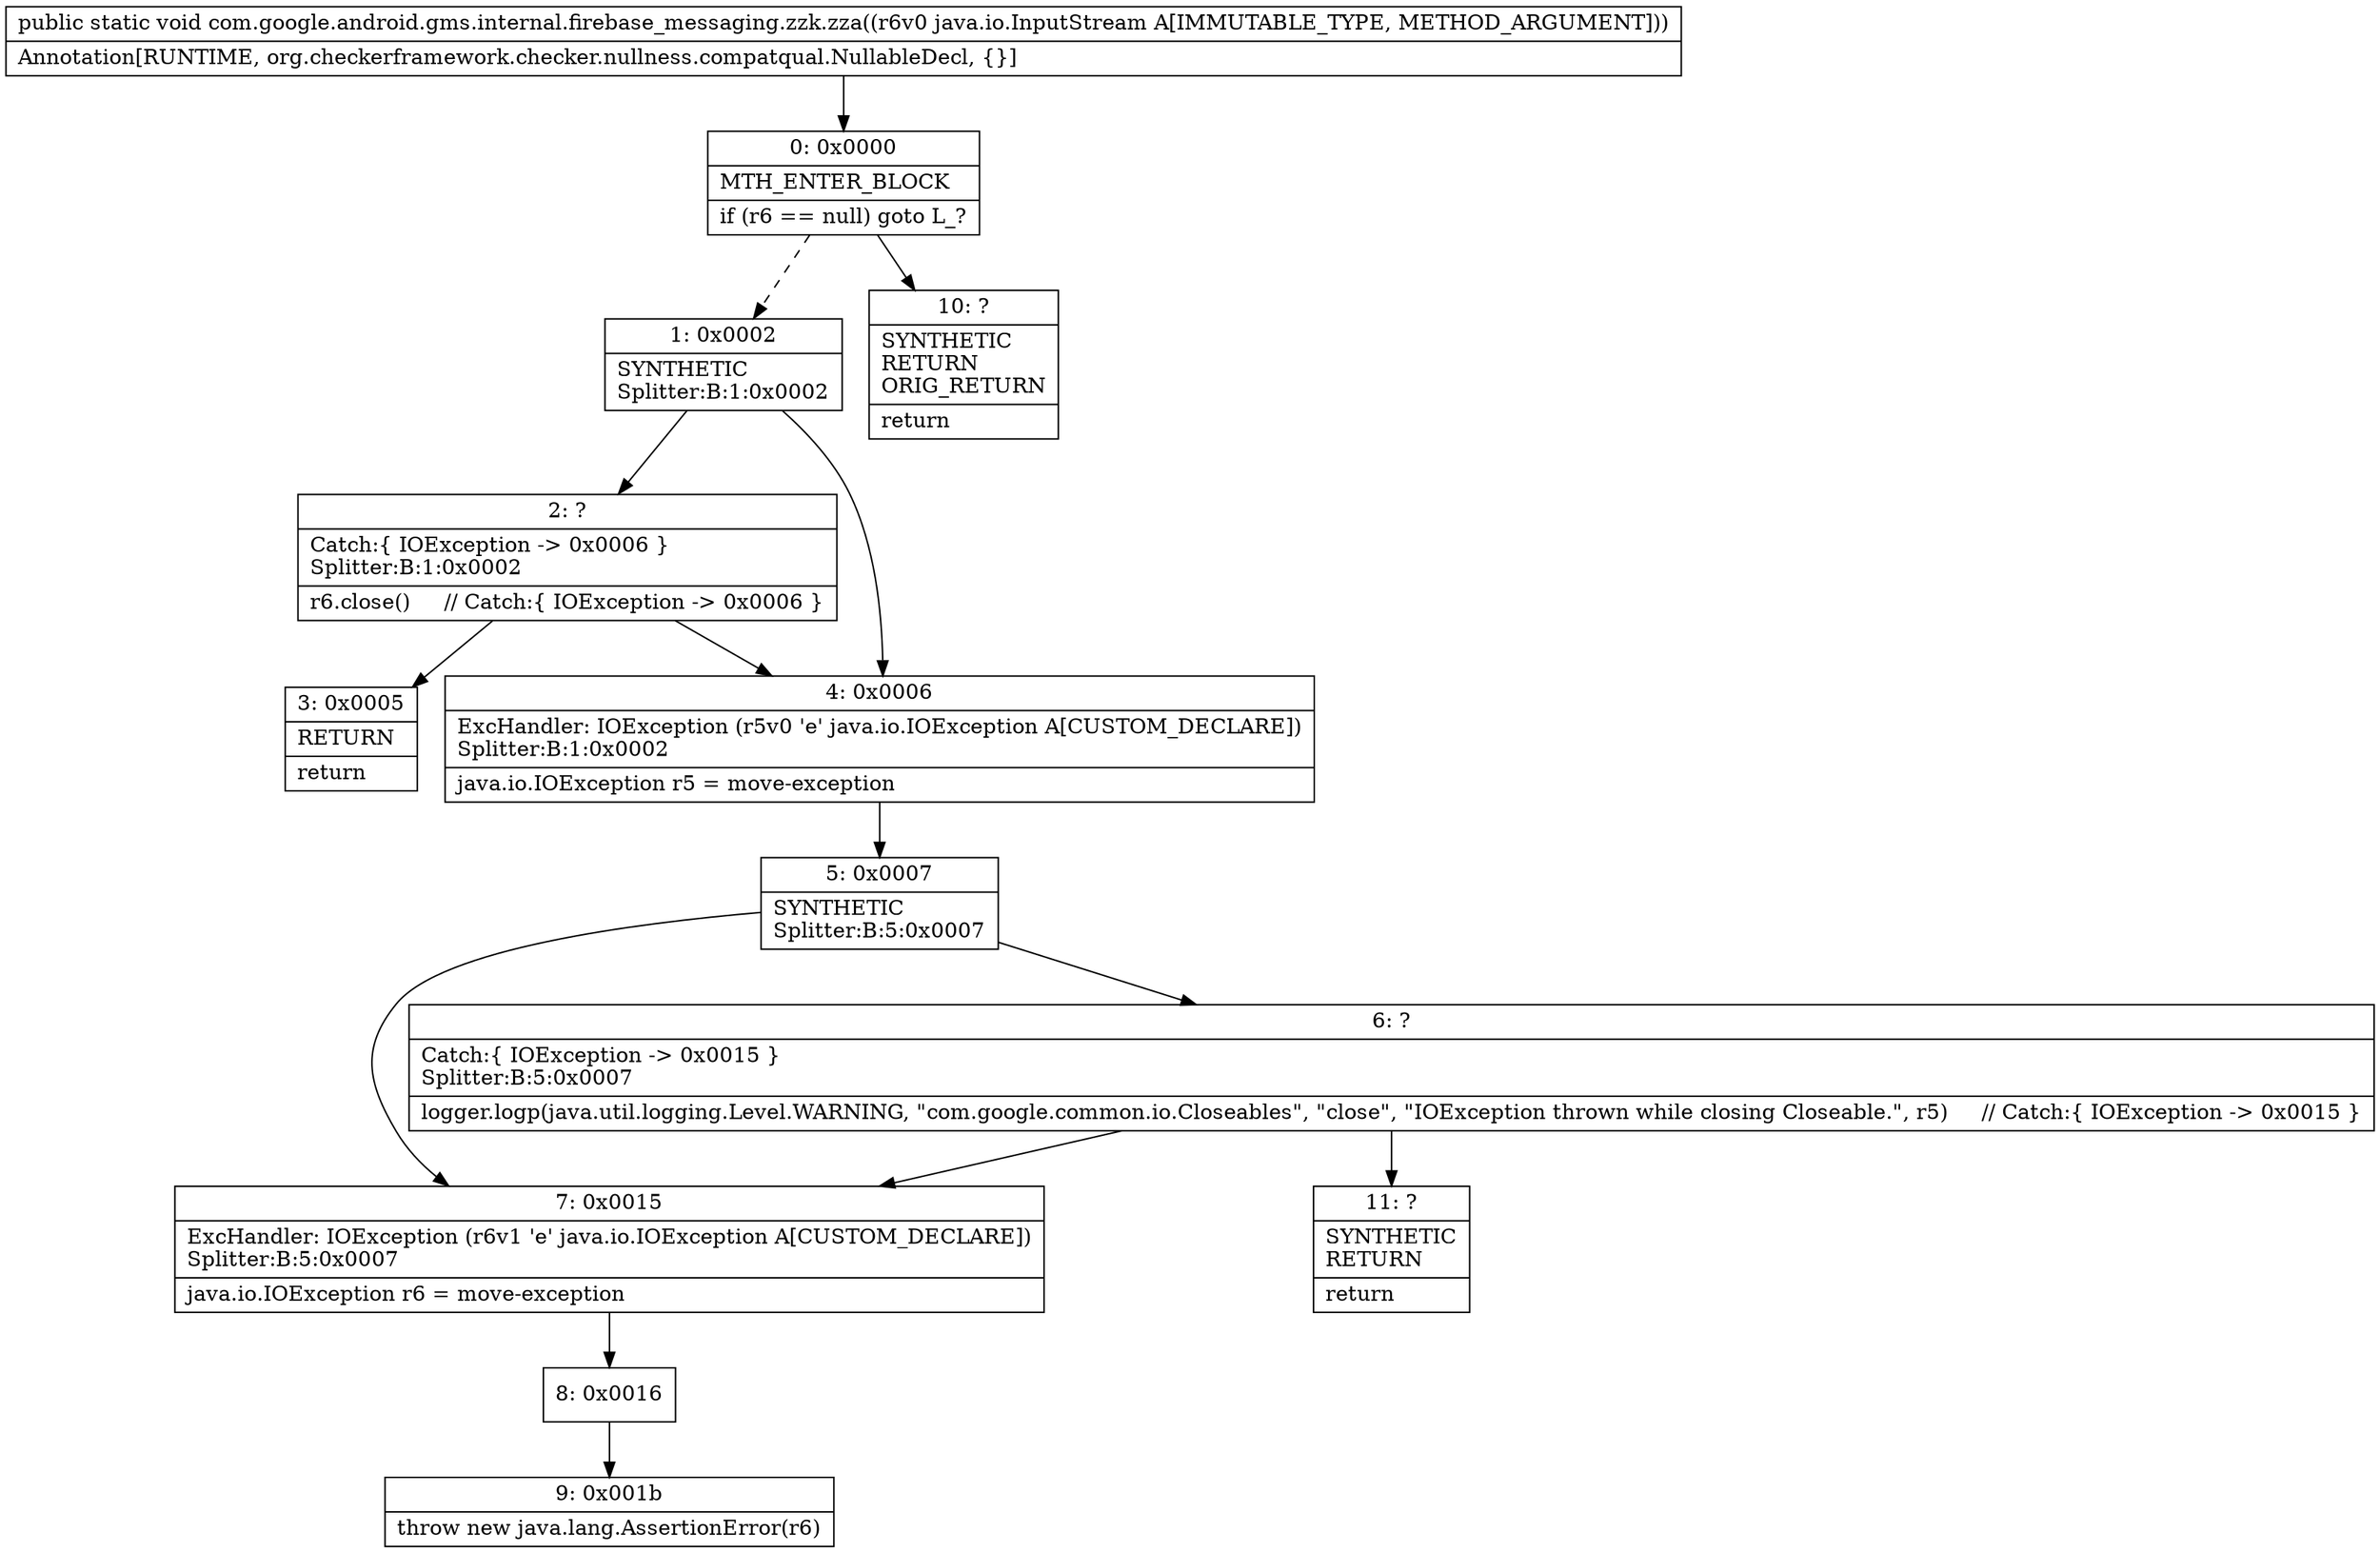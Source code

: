 digraph "CFG forcom.google.android.gms.internal.firebase_messaging.zzk.zza(Ljava\/io\/InputStream;)V" {
Node_0 [shape=record,label="{0\:\ 0x0000|MTH_ENTER_BLOCK\l|if (r6 == null) goto L_?\l}"];
Node_1 [shape=record,label="{1\:\ 0x0002|SYNTHETIC\lSplitter:B:1:0x0002\l}"];
Node_2 [shape=record,label="{2\:\ ?|Catch:\{ IOException \-\> 0x0006 \}\lSplitter:B:1:0x0002\l|r6.close()     \/\/ Catch:\{ IOException \-\> 0x0006 \}\l}"];
Node_3 [shape=record,label="{3\:\ 0x0005|RETURN\l|return\l}"];
Node_4 [shape=record,label="{4\:\ 0x0006|ExcHandler: IOException (r5v0 'e' java.io.IOException A[CUSTOM_DECLARE])\lSplitter:B:1:0x0002\l|java.io.IOException r5 = move\-exception\l}"];
Node_5 [shape=record,label="{5\:\ 0x0007|SYNTHETIC\lSplitter:B:5:0x0007\l}"];
Node_6 [shape=record,label="{6\:\ ?|Catch:\{ IOException \-\> 0x0015 \}\lSplitter:B:5:0x0007\l|logger.logp(java.util.logging.Level.WARNING, \"com.google.common.io.Closeables\", \"close\", \"IOException thrown while closing Closeable.\", r5)     \/\/ Catch:\{ IOException \-\> 0x0015 \}\l}"];
Node_7 [shape=record,label="{7\:\ 0x0015|ExcHandler: IOException (r6v1 'e' java.io.IOException A[CUSTOM_DECLARE])\lSplitter:B:5:0x0007\l|java.io.IOException r6 = move\-exception\l}"];
Node_8 [shape=record,label="{8\:\ 0x0016}"];
Node_9 [shape=record,label="{9\:\ 0x001b|throw new java.lang.AssertionError(r6)\l}"];
Node_10 [shape=record,label="{10\:\ ?|SYNTHETIC\lRETURN\lORIG_RETURN\l|return\l}"];
Node_11 [shape=record,label="{11\:\ ?|SYNTHETIC\lRETURN\l|return\l}"];
MethodNode[shape=record,label="{public static void com.google.android.gms.internal.firebase_messaging.zzk.zza((r6v0 java.io.InputStream A[IMMUTABLE_TYPE, METHOD_ARGUMENT]))  | Annotation[RUNTIME, org.checkerframework.checker.nullness.compatqual.NullableDecl, \{\}]\l}"];
MethodNode -> Node_0;
Node_0 -> Node_1[style=dashed];
Node_0 -> Node_10;
Node_1 -> Node_2;
Node_1 -> Node_4;
Node_2 -> Node_3;
Node_2 -> Node_4;
Node_4 -> Node_5;
Node_5 -> Node_6;
Node_5 -> Node_7;
Node_6 -> Node_7;
Node_6 -> Node_11;
Node_7 -> Node_8;
Node_8 -> Node_9;
}

